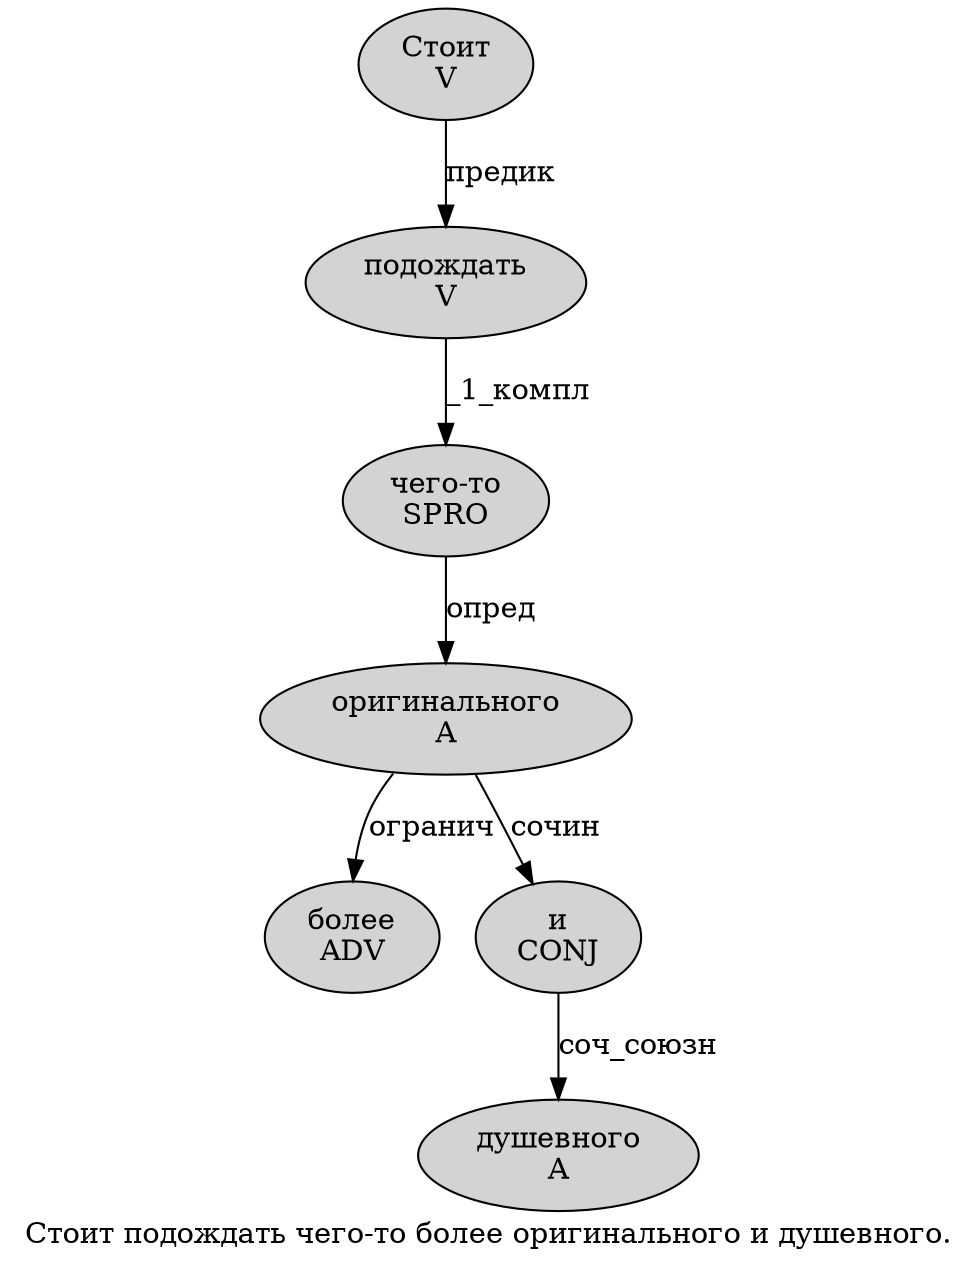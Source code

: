 digraph SENTENCE_2907 {
	graph [label="Стоит подождать чего-то более оригинального и душевного."]
	node [style=filled]
		0 [label="Стоит
V" color="" fillcolor=lightgray penwidth=1 shape=ellipse]
		1 [label="подождать
V" color="" fillcolor=lightgray penwidth=1 shape=ellipse]
		2 [label="чего-то
SPRO" color="" fillcolor=lightgray penwidth=1 shape=ellipse]
		3 [label="более
ADV" color="" fillcolor=lightgray penwidth=1 shape=ellipse]
		4 [label="оригинального
A" color="" fillcolor=lightgray penwidth=1 shape=ellipse]
		5 [label="и
CONJ" color="" fillcolor=lightgray penwidth=1 shape=ellipse]
		6 [label="душевного
A" color="" fillcolor=lightgray penwidth=1 shape=ellipse]
			5 -> 6 [label="соч_союзн"]
			2 -> 4 [label="опред"]
			0 -> 1 [label="предик"]
			1 -> 2 [label="_1_компл"]
			4 -> 3 [label="огранич"]
			4 -> 5 [label="сочин"]
}